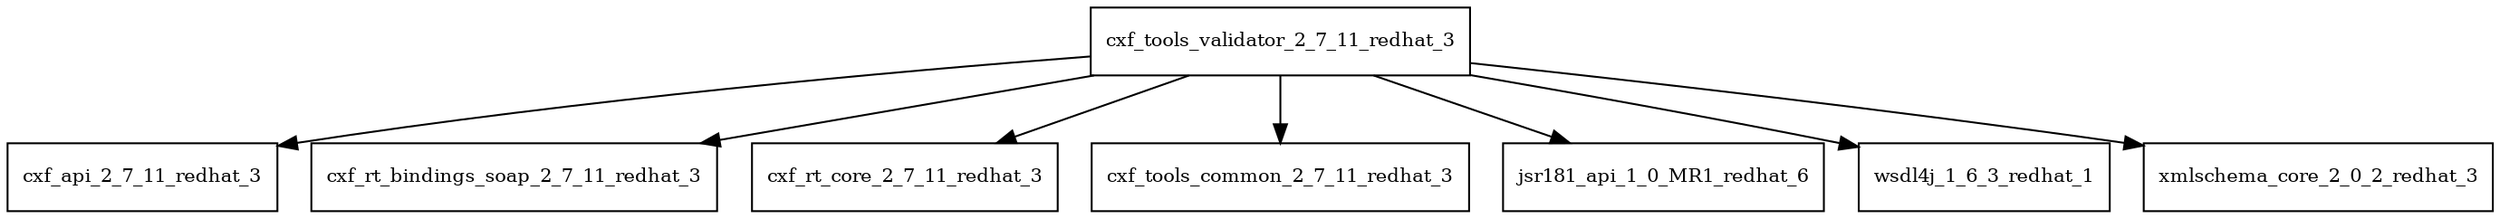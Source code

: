 digraph cxf_tools_validator_2_7_11_redhat_3_dependencies {
  node [shape = box, fontsize=10.0];
  cxf_tools_validator_2_7_11_redhat_3 -> cxf_api_2_7_11_redhat_3;
  cxf_tools_validator_2_7_11_redhat_3 -> cxf_rt_bindings_soap_2_7_11_redhat_3;
  cxf_tools_validator_2_7_11_redhat_3 -> cxf_rt_core_2_7_11_redhat_3;
  cxf_tools_validator_2_7_11_redhat_3 -> cxf_tools_common_2_7_11_redhat_3;
  cxf_tools_validator_2_7_11_redhat_3 -> jsr181_api_1_0_MR1_redhat_6;
  cxf_tools_validator_2_7_11_redhat_3 -> wsdl4j_1_6_3_redhat_1;
  cxf_tools_validator_2_7_11_redhat_3 -> xmlschema_core_2_0_2_redhat_3;
}
